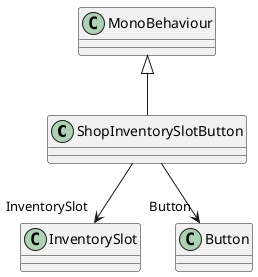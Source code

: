 @startuml
class ShopInventorySlotButton {
}
MonoBehaviour <|-- ShopInventorySlotButton
ShopInventorySlotButton --> "InventorySlot" InventorySlot
ShopInventorySlotButton --> "Button" Button
@enduml
